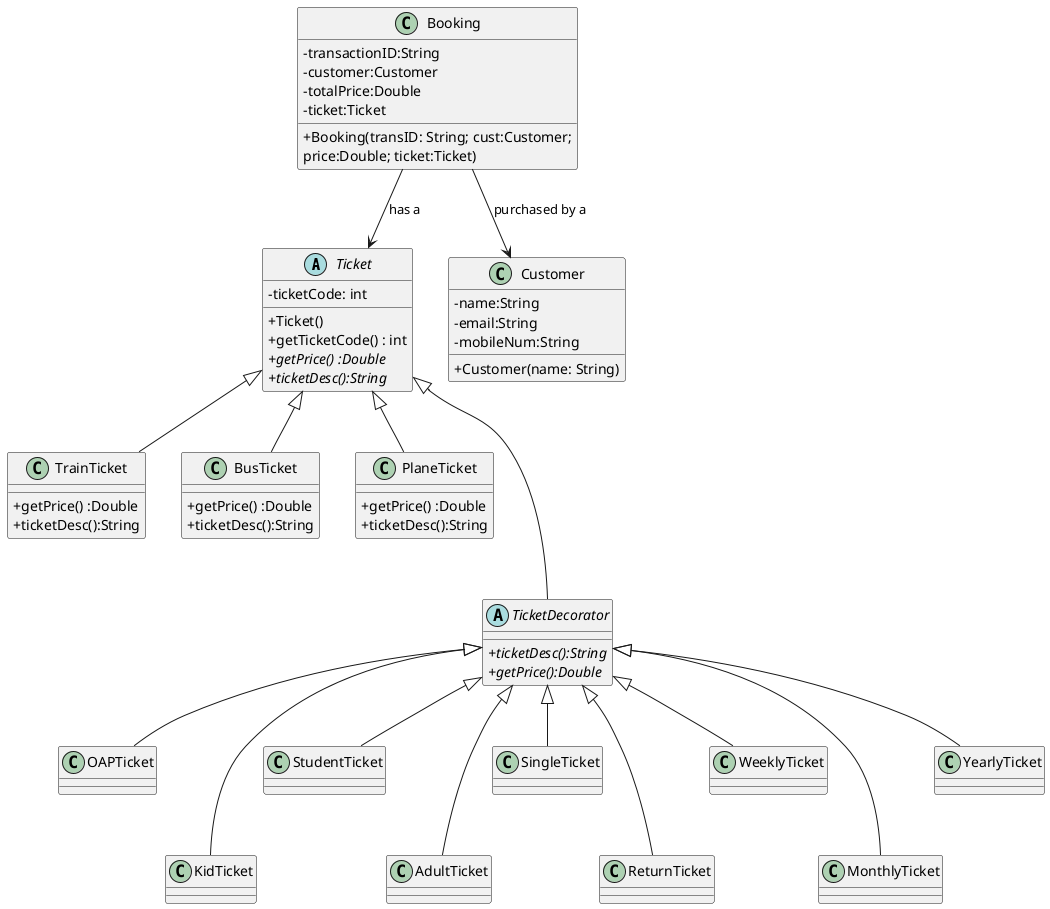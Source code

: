 @startuml
skinparam classAttributeIconSize 0
abstract class Ticket{
-ticketCode: int

+Ticket()
+getTicketCode() : int
+{abstract}getPrice() :Double
+{abstract} ticketDesc():String

}
class TrainTicket{
+getPrice() :Double
+ticketDesc():String
}

class BusTicket{
+getPrice() :Double
+ticketDesc():String
}

class PlaneTicket{
+getPrice() :Double
+ticketDesc():String
}

abstract class TicketDecorator{
+{abstract} ticketDesc():String
+{abstract} getPrice():Double
}

class Customer{
-name:String
-email:String
-mobileNum:String
+Customer(name: String)
}

class Booking{
-transactionID:String
-customer:Customer
-totalPrice:Double
-ticket:Ticket
+Booking(transID: String; cust:Customer;
 price:Double; ticket:Ticket)
}

Booking --> Ticket : has a
Booking --> Customer : purchased by a

Ticket <|-- BusTicket
Ticket <|-- TrainTicket
Ticket <|-- PlaneTicket
Ticket <|--- TicketDecorator
TicketDecorator <|-- OAPTicket
TicketDecorator <|--- KidTicket
TicketDecorator <|-- StudentTicket
TicketDecorator <|--- AdultTicket
TicketDecorator <|-- SingleTicket
TicketDecorator <|--- ReturnTicket
TicketDecorator <|-- WeeklyTicket
TicketDecorator <|--- MonthlyTicket
TicketDecorator <|-- YearlyTicket







@enduml